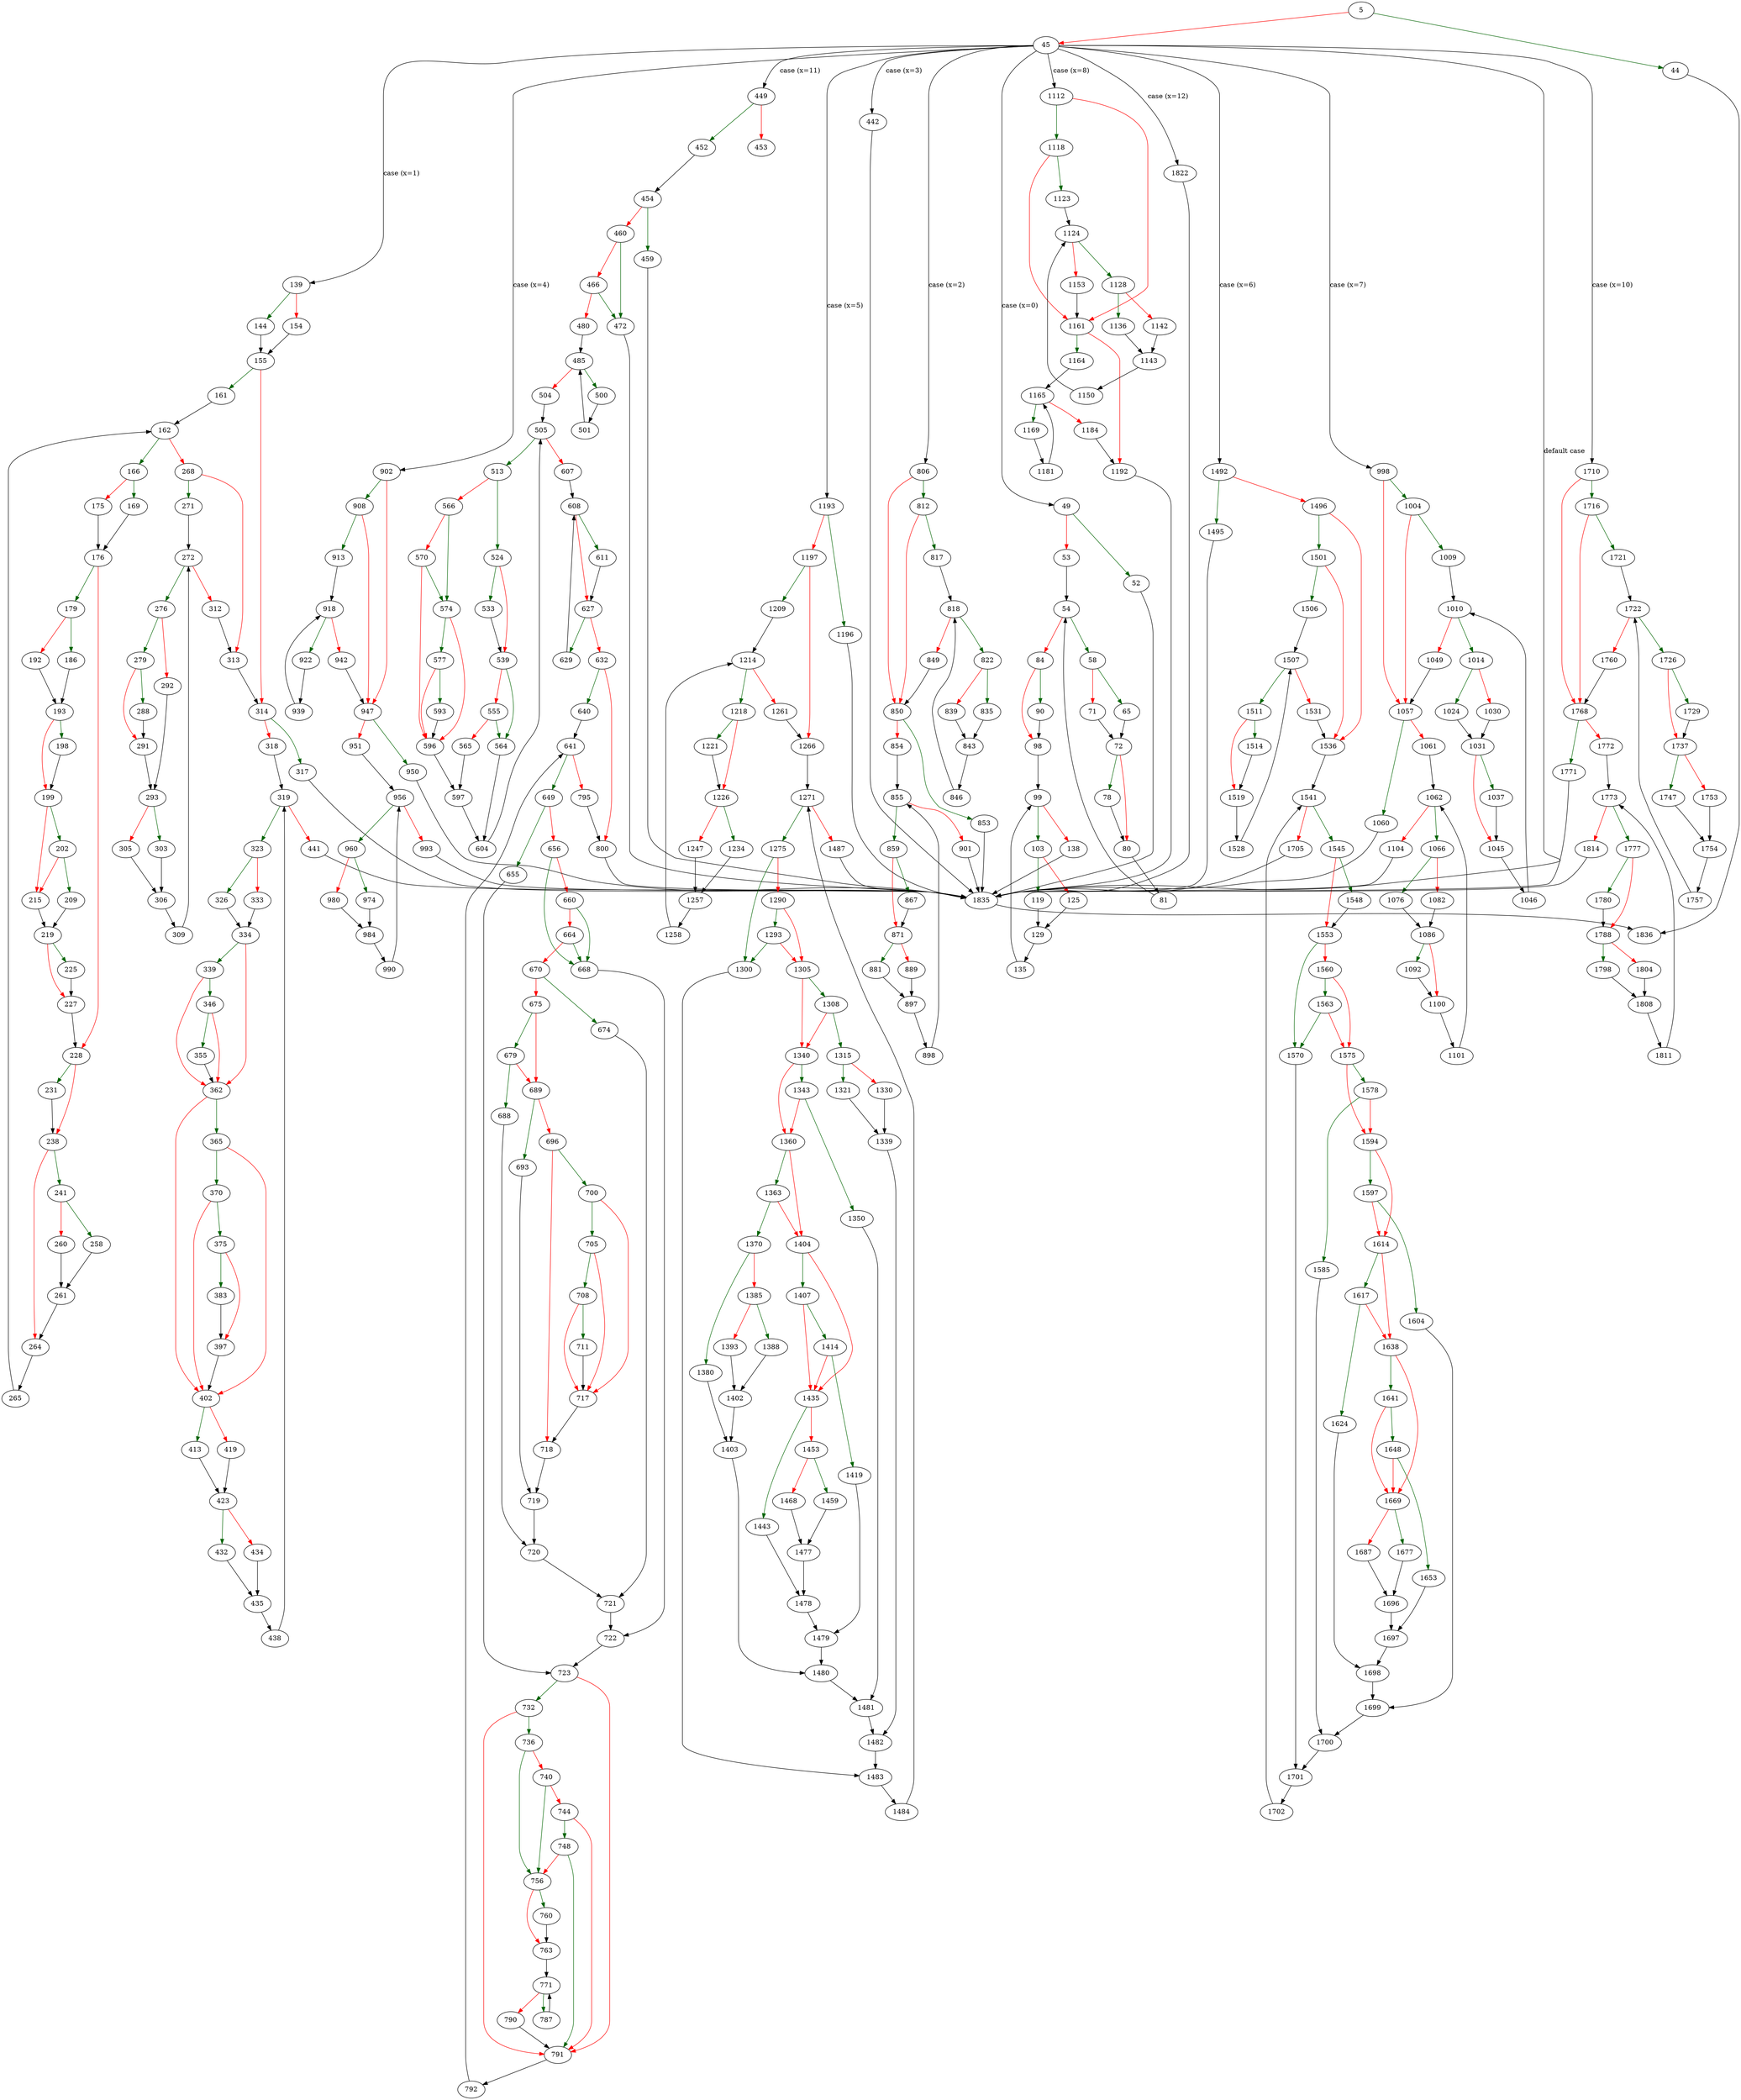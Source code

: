 strict digraph "shell_callback" {
	// Node definitions.
	5 [entry=true];
	44;
	45;
	1836;
	49;
	139;
	442;
	449;
	806;
	902;
	998;
	1112;
	1193;
	1492;
	1710;
	1822;
	1835;
	52;
	53;
	54;
	58;
	84;
	65;
	71;
	72;
	78;
	80;
	81;
	90;
	98;
	99;
	103;
	138;
	119;
	125;
	129;
	135;
	144;
	154;
	155;
	161;
	314;
	162;
	166;
	268;
	169;
	175;
	176;
	179;
	228;
	186;
	192;
	193;
	198;
	199;
	202;
	215;
	209;
	219;
	225;
	227;
	231;
	238;
	241;
	264;
	258;
	260;
	261;
	265;
	271;
	313;
	272;
	276;
	312;
	279;
	292;
	288;
	291;
	293;
	303;
	305;
	306;
	309;
	317;
	318;
	319;
	323;
	441;
	326;
	333;
	334;
	339;
	362;
	346;
	355;
	365;
	402;
	370;
	375;
	383;
	397;
	413;
	419;
	423;
	432;
	434;
	435;
	438;
	452;
	453;
	454;
	459;
	460;
	472;
	466;
	480;
	485;
	500;
	504;
	501;
	505;
	513;
	607;
	524;
	566;
	533;
	539;
	564;
	555;
	565;
	604;
	597;
	574;
	570;
	596;
	577;
	593;
	608;
	611;
	627;
	629;
	632;
	640;
	800;
	641;
	649;
	795;
	655;
	656;
	723;
	668;
	660;
	664;
	670;
	722;
	674;
	675;
	721;
	679;
	689;
	688;
	720;
	693;
	696;
	719;
	700;
	718;
	705;
	717;
	708;
	711;
	732;
	791;
	736;
	756;
	740;
	744;
	748;
	760;
	763;
	771;
	787;
	790;
	792;
	812;
	850;
	817;
	818;
	822;
	849;
	835;
	839;
	843;
	846;
	853;
	854;
	855;
	859;
	901;
	867;
	871;
	881;
	889;
	897;
	898;
	908;
	947;
	913;
	918;
	922;
	942;
	939;
	950;
	951;
	956;
	960;
	993;
	974;
	980;
	984;
	990;
	1004;
	1057;
	1009;
	1010;
	1014;
	1049;
	1024;
	1030;
	1031;
	1037;
	1045;
	1046;
	1060;
	1061;
	1062;
	1066;
	1104;
	1076;
	1082;
	1086;
	1092;
	1100;
	1101;
	1118;
	1161;
	1123;
	1124;
	1128;
	1153;
	1136;
	1142;
	1143;
	1150;
	1164;
	1192;
	1165;
	1169;
	1184;
	1181;
	1196;
	1197;
	1209;
	1266;
	1214;
	1218;
	1261;
	1221;
	1226;
	1234;
	1247;
	1257;
	1258;
	1271;
	1275;
	1487;
	1300;
	1290;
	1293;
	1305;
	1483;
	1308;
	1340;
	1315;
	1321;
	1330;
	1339;
	1482;
	1343;
	1360;
	1350;
	1481;
	1363;
	1404;
	1370;
	1380;
	1385;
	1403;
	1388;
	1393;
	1402;
	1480;
	1407;
	1435;
	1414;
	1419;
	1479;
	1443;
	1453;
	1478;
	1459;
	1468;
	1477;
	1484;
	1495;
	1496;
	1501;
	1536;
	1506;
	1507;
	1511;
	1531;
	1514;
	1519;
	1528;
	1541;
	1545;
	1705;
	1548;
	1553;
	1570;
	1560;
	1563;
	1575;
	1701;
	1578;
	1594;
	1585;
	1700;
	1597;
	1614;
	1604;
	1699;
	1617;
	1638;
	1624;
	1698;
	1641;
	1669;
	1648;
	1653;
	1697;
	1677;
	1687;
	1696;
	1702;
	1716;
	1768;
	1721;
	1722;
	1726;
	1760;
	1729;
	1737;
	1747;
	1753;
	1754;
	1757;
	1771;
	1772;
	1773;
	1777;
	1814;
	1780;
	1788;
	1798;
	1804;
	1808;
	1811;

	// Edge definitions.
	5 -> 44 [
		color=darkgreen
		cond=true
	];
	5 -> 45 [
		color=red
		cond=false
	];
	44 -> 1836;
	45 -> 49 [
		cond="case (x=0)"
		label="case (x=0)"
	];
	45 -> 139 [
		cond="case (x=1)"
		label="case (x=1)"
	];
	45 -> 442 [
		cond="case (x=3)"
		label="case (x=3)"
	];
	45 -> 449 [
		cond="case (x=11)"
		label="case (x=11)"
	];
	45 -> 806 [
		cond="case (x=2)"
		label="case (x=2)"
	];
	45 -> 902 [
		cond="case (x=4)"
		label="case (x=4)"
	];
	45 -> 998 [
		cond="case (x=7)"
		label="case (x=7)"
	];
	45 -> 1112 [
		cond="case (x=8)"
		label="case (x=8)"
	];
	45 -> 1193 [
		cond="case (x=5)"
		label="case (x=5)"
	];
	45 -> 1492 [
		cond="case (x=6)"
		label="case (x=6)"
	];
	45 -> 1710 [
		cond="case (x=10)"
		label="case (x=10)"
	];
	45 -> 1822 [
		cond="case (x=12)"
		label="case (x=12)"
	];
	45 -> 1835 [
		cond="default case"
		label="default case"
	];
	49 -> 52 [
		color=darkgreen
		cond=true
	];
	49 -> 53 [
		color=red
		cond=false
	];
	139 -> 144 [
		color=darkgreen
		cond=true
	];
	139 -> 154 [
		color=red
		cond=false
	];
	442 -> 1835;
	449 -> 452 [
		color=darkgreen
		cond=true
	];
	449 -> 453 [
		color=red
		cond=false
	];
	806 -> 812 [
		color=darkgreen
		cond=true
	];
	806 -> 850 [
		color=red
		cond=false
	];
	902 -> 908 [
		color=darkgreen
		cond=true
	];
	902 -> 947 [
		color=red
		cond=false
	];
	998 -> 1004 [
		color=darkgreen
		cond=true
	];
	998 -> 1057 [
		color=red
		cond=false
	];
	1112 -> 1118 [
		color=darkgreen
		cond=true
	];
	1112 -> 1161 [
		color=red
		cond=false
	];
	1193 -> 1196 [
		color=darkgreen
		cond=true
	];
	1193 -> 1197 [
		color=red
		cond=false
	];
	1492 -> 1495 [
		color=darkgreen
		cond=true
	];
	1492 -> 1496 [
		color=red
		cond=false
	];
	1710 -> 1716 [
		color=darkgreen
		cond=true
	];
	1710 -> 1768 [
		color=red
		cond=false
	];
	1822 -> 1835;
	1835 -> 1836;
	52 -> 1835;
	53 -> 54;
	54 -> 58 [
		color=darkgreen
		cond=true
	];
	54 -> 84 [
		color=red
		cond=false
	];
	58 -> 65 [
		color=darkgreen
		cond=true
	];
	58 -> 71 [
		color=red
		cond=false
	];
	84 -> 90 [
		color=darkgreen
		cond=true
	];
	84 -> 98 [
		color=red
		cond=false
	];
	65 -> 72;
	71 -> 72;
	72 -> 78 [
		color=darkgreen
		cond=true
	];
	72 -> 80 [
		color=red
		cond=false
	];
	78 -> 80;
	80 -> 81;
	81 -> 54;
	90 -> 98;
	98 -> 99;
	99 -> 103 [
		color=darkgreen
		cond=true
	];
	99 -> 138 [
		color=red
		cond=false
	];
	103 -> 119 [
		color=darkgreen
		cond=true
	];
	103 -> 125 [
		color=red
		cond=false
	];
	138 -> 1835;
	119 -> 129;
	125 -> 129;
	129 -> 135;
	135 -> 99;
	144 -> 155;
	154 -> 155;
	155 -> 161 [
		color=darkgreen
		cond=true
	];
	155 -> 314 [
		color=red
		cond=false
	];
	161 -> 162;
	314 -> 317 [
		color=darkgreen
		cond=true
	];
	314 -> 318 [
		color=red
		cond=false
	];
	162 -> 166 [
		color=darkgreen
		cond=true
	];
	162 -> 268 [
		color=red
		cond=false
	];
	166 -> 169 [
		color=darkgreen
		cond=true
	];
	166 -> 175 [
		color=red
		cond=false
	];
	268 -> 271 [
		color=darkgreen
		cond=true
	];
	268 -> 313 [
		color=red
		cond=false
	];
	169 -> 176;
	175 -> 176;
	176 -> 179 [
		color=darkgreen
		cond=true
	];
	176 -> 228 [
		color=red
		cond=false
	];
	179 -> 186 [
		color=darkgreen
		cond=true
	];
	179 -> 192 [
		color=red
		cond=false
	];
	228 -> 231 [
		color=darkgreen
		cond=true
	];
	228 -> 238 [
		color=red
		cond=false
	];
	186 -> 193;
	192 -> 193;
	193 -> 198 [
		color=darkgreen
		cond=true
	];
	193 -> 199 [
		color=red
		cond=false
	];
	198 -> 199;
	199 -> 202 [
		color=darkgreen
		cond=true
	];
	199 -> 215 [
		color=red
		cond=false
	];
	202 -> 215 [
		color=red
		cond=false
	];
	202 -> 209 [
		color=darkgreen
		cond=true
	];
	215 -> 219;
	209 -> 219;
	219 -> 225 [
		color=darkgreen
		cond=true
	];
	219 -> 227 [
		color=red
		cond=false
	];
	225 -> 227;
	227 -> 228;
	231 -> 238;
	238 -> 241 [
		color=darkgreen
		cond=true
	];
	238 -> 264 [
		color=red
		cond=false
	];
	241 -> 258 [
		color=darkgreen
		cond=true
	];
	241 -> 260 [
		color=red
		cond=false
	];
	264 -> 265;
	258 -> 261;
	260 -> 261;
	261 -> 264;
	265 -> 162;
	271 -> 272;
	313 -> 314;
	272 -> 276 [
		color=darkgreen
		cond=true
	];
	272 -> 312 [
		color=red
		cond=false
	];
	276 -> 279 [
		color=darkgreen
		cond=true
	];
	276 -> 292 [
		color=red
		cond=false
	];
	312 -> 313;
	279 -> 288 [
		color=darkgreen
		cond=true
	];
	279 -> 291 [
		color=red
		cond=false
	];
	292 -> 293;
	288 -> 291;
	291 -> 293;
	293 -> 303 [
		color=darkgreen
		cond=true
	];
	293 -> 305 [
		color=red
		cond=false
	];
	303 -> 306;
	305 -> 306;
	306 -> 309;
	309 -> 272;
	317 -> 1835;
	318 -> 319;
	319 -> 323 [
		color=darkgreen
		cond=true
	];
	319 -> 441 [
		color=red
		cond=false
	];
	323 -> 326 [
		color=darkgreen
		cond=true
	];
	323 -> 333 [
		color=red
		cond=false
	];
	441 -> 1835;
	326 -> 334;
	333 -> 334;
	334 -> 339 [
		color=darkgreen
		cond=true
	];
	334 -> 362 [
		color=red
		cond=false
	];
	339 -> 362 [
		color=red
		cond=false
	];
	339 -> 346 [
		color=darkgreen
		cond=true
	];
	362 -> 365 [
		color=darkgreen
		cond=true
	];
	362 -> 402 [
		color=red
		cond=false
	];
	346 -> 362 [
		color=red
		cond=false
	];
	346 -> 355 [
		color=darkgreen
		cond=true
	];
	355 -> 362;
	365 -> 402 [
		color=red
		cond=false
	];
	365 -> 370 [
		color=darkgreen
		cond=true
	];
	402 -> 413 [
		color=darkgreen
		cond=true
	];
	402 -> 419 [
		color=red
		cond=false
	];
	370 -> 402 [
		color=red
		cond=false
	];
	370 -> 375 [
		color=darkgreen
		cond=true
	];
	375 -> 383 [
		color=darkgreen
		cond=true
	];
	375 -> 397 [
		color=red
		cond=false
	];
	383 -> 397;
	397 -> 402;
	413 -> 423;
	419 -> 423;
	423 -> 432 [
		color=darkgreen
		cond=true
	];
	423 -> 434 [
		color=red
		cond=false
	];
	432 -> 435;
	434 -> 435;
	435 -> 438;
	438 -> 319;
	452 -> 454;
	454 -> 459 [
		color=darkgreen
		cond=true
	];
	454 -> 460 [
		color=red
		cond=false
	];
	459 -> 1835;
	460 -> 472 [
		color=darkgreen
		cond=true
	];
	460 -> 466 [
		color=red
		cond=false
	];
	472 -> 1835;
	466 -> 472 [
		color=darkgreen
		cond=true
	];
	466 -> 480 [
		color=red
		cond=false
	];
	480 -> 485;
	485 -> 500 [
		color=darkgreen
		cond=true
	];
	485 -> 504 [
		color=red
		cond=false
	];
	500 -> 501;
	504 -> 505;
	501 -> 485;
	505 -> 513 [
		color=darkgreen
		cond=true
	];
	505 -> 607 [
		color=red
		cond=false
	];
	513 -> 524 [
		color=darkgreen
		cond=true
	];
	513 -> 566 [
		color=red
		cond=false
	];
	607 -> 608;
	524 -> 533 [
		color=darkgreen
		cond=true
	];
	524 -> 539 [
		color=red
		cond=false
	];
	566 -> 574 [
		color=darkgreen
		cond=true
	];
	566 -> 570 [
		color=red
		cond=false
	];
	533 -> 539;
	539 -> 564 [
		color=darkgreen
		cond=true
	];
	539 -> 555 [
		color=red
		cond=false
	];
	564 -> 604;
	555 -> 564 [
		color=darkgreen
		cond=true
	];
	555 -> 565 [
		color=red
		cond=false
	];
	565 -> 597;
	604 -> 505;
	597 -> 604;
	574 -> 596 [
		color=red
		cond=false
	];
	574 -> 577 [
		color=darkgreen
		cond=true
	];
	570 -> 574 [
		color=darkgreen
		cond=true
	];
	570 -> 596 [
		color=red
		cond=false
	];
	596 -> 597;
	577 -> 596 [
		color=red
		cond=false
	];
	577 -> 593 [
		color=darkgreen
		cond=true
	];
	593 -> 596;
	608 -> 611 [
		color=darkgreen
		cond=true
	];
	608 -> 627 [
		color=red
		cond=false
	];
	611 -> 627;
	627 -> 629 [
		color=darkgreen
		cond=true
	];
	627 -> 632 [
		color=red
		cond=false
	];
	629 -> 608;
	632 -> 640 [
		color=darkgreen
		cond=true
	];
	632 -> 800 [
		color=red
		cond=false
	];
	640 -> 641;
	800 -> 1835;
	641 -> 649 [
		color=darkgreen
		cond=true
	];
	641 -> 795 [
		color=red
		cond=false
	];
	649 -> 655 [
		color=darkgreen
		cond=true
	];
	649 -> 656 [
		color=red
		cond=false
	];
	795 -> 800;
	655 -> 723;
	656 -> 668 [
		color=darkgreen
		cond=true
	];
	656 -> 660 [
		color=red
		cond=false
	];
	723 -> 732 [
		color=darkgreen
		cond=true
	];
	723 -> 791 [
		color=red
		cond=false
	];
	668 -> 722;
	660 -> 668 [
		color=darkgreen
		cond=true
	];
	660 -> 664 [
		color=red
		cond=false
	];
	664 -> 668 [
		color=darkgreen
		cond=true
	];
	664 -> 670 [
		color=red
		cond=false
	];
	670 -> 674 [
		color=darkgreen
		cond=true
	];
	670 -> 675 [
		color=red
		cond=false
	];
	722 -> 723;
	674 -> 721;
	675 -> 679 [
		color=darkgreen
		cond=true
	];
	675 -> 689 [
		color=red
		cond=false
	];
	721 -> 722;
	679 -> 689 [
		color=red
		cond=false
	];
	679 -> 688 [
		color=darkgreen
		cond=true
	];
	689 -> 693 [
		color=darkgreen
		cond=true
	];
	689 -> 696 [
		color=red
		cond=false
	];
	688 -> 720;
	720 -> 721;
	693 -> 719;
	696 -> 700 [
		color=darkgreen
		cond=true
	];
	696 -> 718 [
		color=red
		cond=false
	];
	719 -> 720;
	700 -> 705 [
		color=darkgreen
		cond=true
	];
	700 -> 717 [
		color=red
		cond=false
	];
	718 -> 719;
	705 -> 717 [
		color=red
		cond=false
	];
	705 -> 708 [
		color=darkgreen
		cond=true
	];
	717 -> 718;
	708 -> 717 [
		color=red
		cond=false
	];
	708 -> 711 [
		color=darkgreen
		cond=true
	];
	711 -> 717;
	732 -> 791 [
		color=red
		cond=false
	];
	732 -> 736 [
		color=darkgreen
		cond=true
	];
	791 -> 792;
	736 -> 756 [
		color=darkgreen
		cond=true
	];
	736 -> 740 [
		color=red
		cond=false
	];
	756 -> 760 [
		color=darkgreen
		cond=true
	];
	756 -> 763 [
		color=red
		cond=false
	];
	740 -> 756 [
		color=darkgreen
		cond=true
	];
	740 -> 744 [
		color=red
		cond=false
	];
	744 -> 791 [
		color=red
		cond=false
	];
	744 -> 748 [
		color=darkgreen
		cond=true
	];
	748 -> 791 [
		color=darkgreen
		cond=true
	];
	748 -> 756 [
		color=red
		cond=false
	];
	760 -> 763;
	763 -> 771;
	771 -> 787 [
		color=darkgreen
		cond=true
	];
	771 -> 790 [
		color=red
		cond=false
	];
	787 -> 771;
	790 -> 791;
	792 -> 641;
	812 -> 850 [
		color=red
		cond=false
	];
	812 -> 817 [
		color=darkgreen
		cond=true
	];
	850 -> 853 [
		color=darkgreen
		cond=true
	];
	850 -> 854 [
		color=red
		cond=false
	];
	817 -> 818;
	818 -> 822 [
		color=darkgreen
		cond=true
	];
	818 -> 849 [
		color=red
		cond=false
	];
	822 -> 835 [
		color=darkgreen
		cond=true
	];
	822 -> 839 [
		color=red
		cond=false
	];
	849 -> 850;
	835 -> 843;
	839 -> 843;
	843 -> 846;
	846 -> 818;
	853 -> 1835;
	854 -> 855;
	855 -> 859 [
		color=darkgreen
		cond=true
	];
	855 -> 901 [
		color=red
		cond=false
	];
	859 -> 867 [
		color=darkgreen
		cond=true
	];
	859 -> 871 [
		color=red
		cond=false
	];
	901 -> 1835;
	867 -> 871;
	871 -> 881 [
		color=darkgreen
		cond=true
	];
	871 -> 889 [
		color=red
		cond=false
	];
	881 -> 897;
	889 -> 897;
	897 -> 898;
	898 -> 855;
	908 -> 947 [
		color=red
		cond=false
	];
	908 -> 913 [
		color=darkgreen
		cond=true
	];
	947 -> 950 [
		color=darkgreen
		cond=true
	];
	947 -> 951 [
		color=red
		cond=false
	];
	913 -> 918;
	918 -> 922 [
		color=darkgreen
		cond=true
	];
	918 -> 942 [
		color=red
		cond=false
	];
	922 -> 939;
	942 -> 947;
	939 -> 918;
	950 -> 1835;
	951 -> 956;
	956 -> 960 [
		color=darkgreen
		cond=true
	];
	956 -> 993 [
		color=red
		cond=false
	];
	960 -> 974 [
		color=darkgreen
		cond=true
	];
	960 -> 980 [
		color=red
		cond=false
	];
	993 -> 1835;
	974 -> 984;
	980 -> 984;
	984 -> 990;
	990 -> 956;
	1004 -> 1057 [
		color=red
		cond=false
	];
	1004 -> 1009 [
		color=darkgreen
		cond=true
	];
	1057 -> 1060 [
		color=darkgreen
		cond=true
	];
	1057 -> 1061 [
		color=red
		cond=false
	];
	1009 -> 1010;
	1010 -> 1014 [
		color=darkgreen
		cond=true
	];
	1010 -> 1049 [
		color=red
		cond=false
	];
	1014 -> 1024 [
		color=darkgreen
		cond=true
	];
	1014 -> 1030 [
		color=red
		cond=false
	];
	1049 -> 1057;
	1024 -> 1031;
	1030 -> 1031;
	1031 -> 1037 [
		color=darkgreen
		cond=true
	];
	1031 -> 1045 [
		color=red
		cond=false
	];
	1037 -> 1045;
	1045 -> 1046;
	1046 -> 1010;
	1060 -> 1835;
	1061 -> 1062;
	1062 -> 1066 [
		color=darkgreen
		cond=true
	];
	1062 -> 1104 [
		color=red
		cond=false
	];
	1066 -> 1076 [
		color=darkgreen
		cond=true
	];
	1066 -> 1082 [
		color=red
		cond=false
	];
	1104 -> 1835;
	1076 -> 1086;
	1082 -> 1086;
	1086 -> 1092 [
		color=darkgreen
		cond=true
	];
	1086 -> 1100 [
		color=red
		cond=false
	];
	1092 -> 1100;
	1100 -> 1101;
	1101 -> 1062;
	1118 -> 1161 [
		color=red
		cond=false
	];
	1118 -> 1123 [
		color=darkgreen
		cond=true
	];
	1161 -> 1164 [
		color=darkgreen
		cond=true
	];
	1161 -> 1192 [
		color=red
		cond=false
	];
	1123 -> 1124;
	1124 -> 1128 [
		color=darkgreen
		cond=true
	];
	1124 -> 1153 [
		color=red
		cond=false
	];
	1128 -> 1136 [
		color=darkgreen
		cond=true
	];
	1128 -> 1142 [
		color=red
		cond=false
	];
	1153 -> 1161;
	1136 -> 1143;
	1142 -> 1143;
	1143 -> 1150;
	1150 -> 1124;
	1164 -> 1165;
	1192 -> 1835;
	1165 -> 1169 [
		color=darkgreen
		cond=true
	];
	1165 -> 1184 [
		color=red
		cond=false
	];
	1169 -> 1181;
	1184 -> 1192;
	1181 -> 1165;
	1196 -> 1835;
	1197 -> 1209 [
		color=darkgreen
		cond=true
	];
	1197 -> 1266 [
		color=red
		cond=false
	];
	1209 -> 1214;
	1266 -> 1271;
	1214 -> 1218 [
		color=darkgreen
		cond=true
	];
	1214 -> 1261 [
		color=red
		cond=false
	];
	1218 -> 1221 [
		color=darkgreen
		cond=true
	];
	1218 -> 1226 [
		color=red
		cond=false
	];
	1261 -> 1266;
	1221 -> 1226;
	1226 -> 1234 [
		color=darkgreen
		cond=true
	];
	1226 -> 1247 [
		color=red
		cond=false
	];
	1234 -> 1257;
	1247 -> 1257;
	1257 -> 1258;
	1258 -> 1214;
	1271 -> 1275 [
		color=darkgreen
		cond=true
	];
	1271 -> 1487 [
		color=red
		cond=false
	];
	1275 -> 1300 [
		color=darkgreen
		cond=true
	];
	1275 -> 1290 [
		color=red
		cond=false
	];
	1487 -> 1835;
	1300 -> 1483;
	1290 -> 1293 [
		color=darkgreen
		cond=true
	];
	1290 -> 1305 [
		color=red
		cond=false
	];
	1293 -> 1300 [
		color=darkgreen
		cond=true
	];
	1293 -> 1305 [
		color=red
		cond=false
	];
	1305 -> 1308 [
		color=darkgreen
		cond=true
	];
	1305 -> 1340 [
		color=red
		cond=false
	];
	1483 -> 1484;
	1308 -> 1340 [
		color=red
		cond=false
	];
	1308 -> 1315 [
		color=darkgreen
		cond=true
	];
	1340 -> 1343 [
		color=darkgreen
		cond=true
	];
	1340 -> 1360 [
		color=red
		cond=false
	];
	1315 -> 1321 [
		color=darkgreen
		cond=true
	];
	1315 -> 1330 [
		color=red
		cond=false
	];
	1321 -> 1339;
	1330 -> 1339;
	1339 -> 1482;
	1482 -> 1483;
	1343 -> 1360 [
		color=red
		cond=false
	];
	1343 -> 1350 [
		color=darkgreen
		cond=true
	];
	1360 -> 1363 [
		color=darkgreen
		cond=true
	];
	1360 -> 1404 [
		color=red
		cond=false
	];
	1350 -> 1481;
	1481 -> 1482;
	1363 -> 1404 [
		color=red
		cond=false
	];
	1363 -> 1370 [
		color=darkgreen
		cond=true
	];
	1404 -> 1407 [
		color=darkgreen
		cond=true
	];
	1404 -> 1435 [
		color=red
		cond=false
	];
	1370 -> 1380 [
		color=darkgreen
		cond=true
	];
	1370 -> 1385 [
		color=red
		cond=false
	];
	1380 -> 1403;
	1385 -> 1388 [
		color=darkgreen
		cond=true
	];
	1385 -> 1393 [
		color=red
		cond=false
	];
	1403 -> 1480;
	1388 -> 1402;
	1393 -> 1402;
	1402 -> 1403;
	1480 -> 1481;
	1407 -> 1435 [
		color=red
		cond=false
	];
	1407 -> 1414 [
		color=darkgreen
		cond=true
	];
	1435 -> 1443 [
		color=darkgreen
		cond=true
	];
	1435 -> 1453 [
		color=red
		cond=false
	];
	1414 -> 1435 [
		color=red
		cond=false
	];
	1414 -> 1419 [
		color=darkgreen
		cond=true
	];
	1419 -> 1479;
	1479 -> 1480;
	1443 -> 1478;
	1453 -> 1459 [
		color=darkgreen
		cond=true
	];
	1453 -> 1468 [
		color=red
		cond=false
	];
	1478 -> 1479;
	1459 -> 1477;
	1468 -> 1477;
	1477 -> 1478;
	1484 -> 1271;
	1495 -> 1835;
	1496 -> 1501 [
		color=darkgreen
		cond=true
	];
	1496 -> 1536 [
		color=red
		cond=false
	];
	1501 -> 1536 [
		color=red
		cond=false
	];
	1501 -> 1506 [
		color=darkgreen
		cond=true
	];
	1536 -> 1541;
	1506 -> 1507;
	1507 -> 1511 [
		color=darkgreen
		cond=true
	];
	1507 -> 1531 [
		color=red
		cond=false
	];
	1511 -> 1514 [
		color=darkgreen
		cond=true
	];
	1511 -> 1519 [
		color=red
		cond=false
	];
	1531 -> 1536;
	1514 -> 1519;
	1519 -> 1528;
	1528 -> 1507;
	1541 -> 1545 [
		color=darkgreen
		cond=true
	];
	1541 -> 1705 [
		color=red
		cond=false
	];
	1545 -> 1548 [
		color=darkgreen
		cond=true
	];
	1545 -> 1553 [
		color=red
		cond=false
	];
	1705 -> 1835;
	1548 -> 1553;
	1553 -> 1570 [
		color=darkgreen
		cond=true
	];
	1553 -> 1560 [
		color=red
		cond=false
	];
	1570 -> 1701;
	1560 -> 1563 [
		color=darkgreen
		cond=true
	];
	1560 -> 1575 [
		color=red
		cond=false
	];
	1563 -> 1570 [
		color=darkgreen
		cond=true
	];
	1563 -> 1575 [
		color=red
		cond=false
	];
	1575 -> 1578 [
		color=darkgreen
		cond=true
	];
	1575 -> 1594 [
		color=red
		cond=false
	];
	1701 -> 1702;
	1578 -> 1594 [
		color=red
		cond=false
	];
	1578 -> 1585 [
		color=darkgreen
		cond=true
	];
	1594 -> 1597 [
		color=darkgreen
		cond=true
	];
	1594 -> 1614 [
		color=red
		cond=false
	];
	1585 -> 1700;
	1700 -> 1701;
	1597 -> 1614 [
		color=red
		cond=false
	];
	1597 -> 1604 [
		color=darkgreen
		cond=true
	];
	1614 -> 1617 [
		color=darkgreen
		cond=true
	];
	1614 -> 1638 [
		color=red
		cond=false
	];
	1604 -> 1699;
	1699 -> 1700;
	1617 -> 1638 [
		color=red
		cond=false
	];
	1617 -> 1624 [
		color=darkgreen
		cond=true
	];
	1638 -> 1641 [
		color=darkgreen
		cond=true
	];
	1638 -> 1669 [
		color=red
		cond=false
	];
	1624 -> 1698;
	1698 -> 1699;
	1641 -> 1669 [
		color=red
		cond=false
	];
	1641 -> 1648 [
		color=darkgreen
		cond=true
	];
	1669 -> 1677 [
		color=darkgreen
		cond=true
	];
	1669 -> 1687 [
		color=red
		cond=false
	];
	1648 -> 1669 [
		color=red
		cond=false
	];
	1648 -> 1653 [
		color=darkgreen
		cond=true
	];
	1653 -> 1697;
	1697 -> 1698;
	1677 -> 1696;
	1687 -> 1696;
	1696 -> 1697;
	1702 -> 1541;
	1716 -> 1768 [
		color=red
		cond=false
	];
	1716 -> 1721 [
		color=darkgreen
		cond=true
	];
	1768 -> 1771 [
		color=darkgreen
		cond=true
	];
	1768 -> 1772 [
		color=red
		cond=false
	];
	1721 -> 1722;
	1722 -> 1726 [
		color=darkgreen
		cond=true
	];
	1722 -> 1760 [
		color=red
		cond=false
	];
	1726 -> 1729 [
		color=darkgreen
		cond=true
	];
	1726 -> 1737 [
		color=red
		cond=false
	];
	1760 -> 1768;
	1729 -> 1737;
	1737 -> 1747 [
		color=darkgreen
		cond=true
	];
	1737 -> 1753 [
		color=red
		cond=false
	];
	1747 -> 1754;
	1753 -> 1754;
	1754 -> 1757;
	1757 -> 1722;
	1771 -> 1835;
	1772 -> 1773;
	1773 -> 1777 [
		color=darkgreen
		cond=true
	];
	1773 -> 1814 [
		color=red
		cond=false
	];
	1777 -> 1780 [
		color=darkgreen
		cond=true
	];
	1777 -> 1788 [
		color=red
		cond=false
	];
	1814 -> 1835;
	1780 -> 1788;
	1788 -> 1798 [
		color=darkgreen
		cond=true
	];
	1788 -> 1804 [
		color=red
		cond=false
	];
	1798 -> 1808;
	1804 -> 1808;
	1808 -> 1811;
	1811 -> 1773;
}